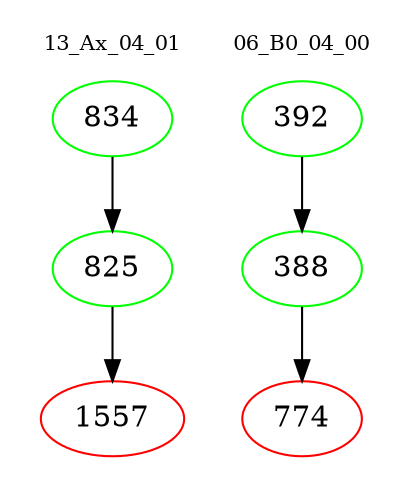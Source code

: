 digraph{
subgraph cluster_0 {
color = white
label = "13_Ax_04_01";
fontsize=10;
T0_834 [label="834", color="green"]
T0_834 -> T0_825 [color="black"]
T0_825 [label="825", color="green"]
T0_825 -> T0_1557 [color="black"]
T0_1557 [label="1557", color="red"]
}
subgraph cluster_1 {
color = white
label = "06_B0_04_00";
fontsize=10;
T1_392 [label="392", color="green"]
T1_392 -> T1_388 [color="black"]
T1_388 [label="388", color="green"]
T1_388 -> T1_774 [color="black"]
T1_774 [label="774", color="red"]
}
}
